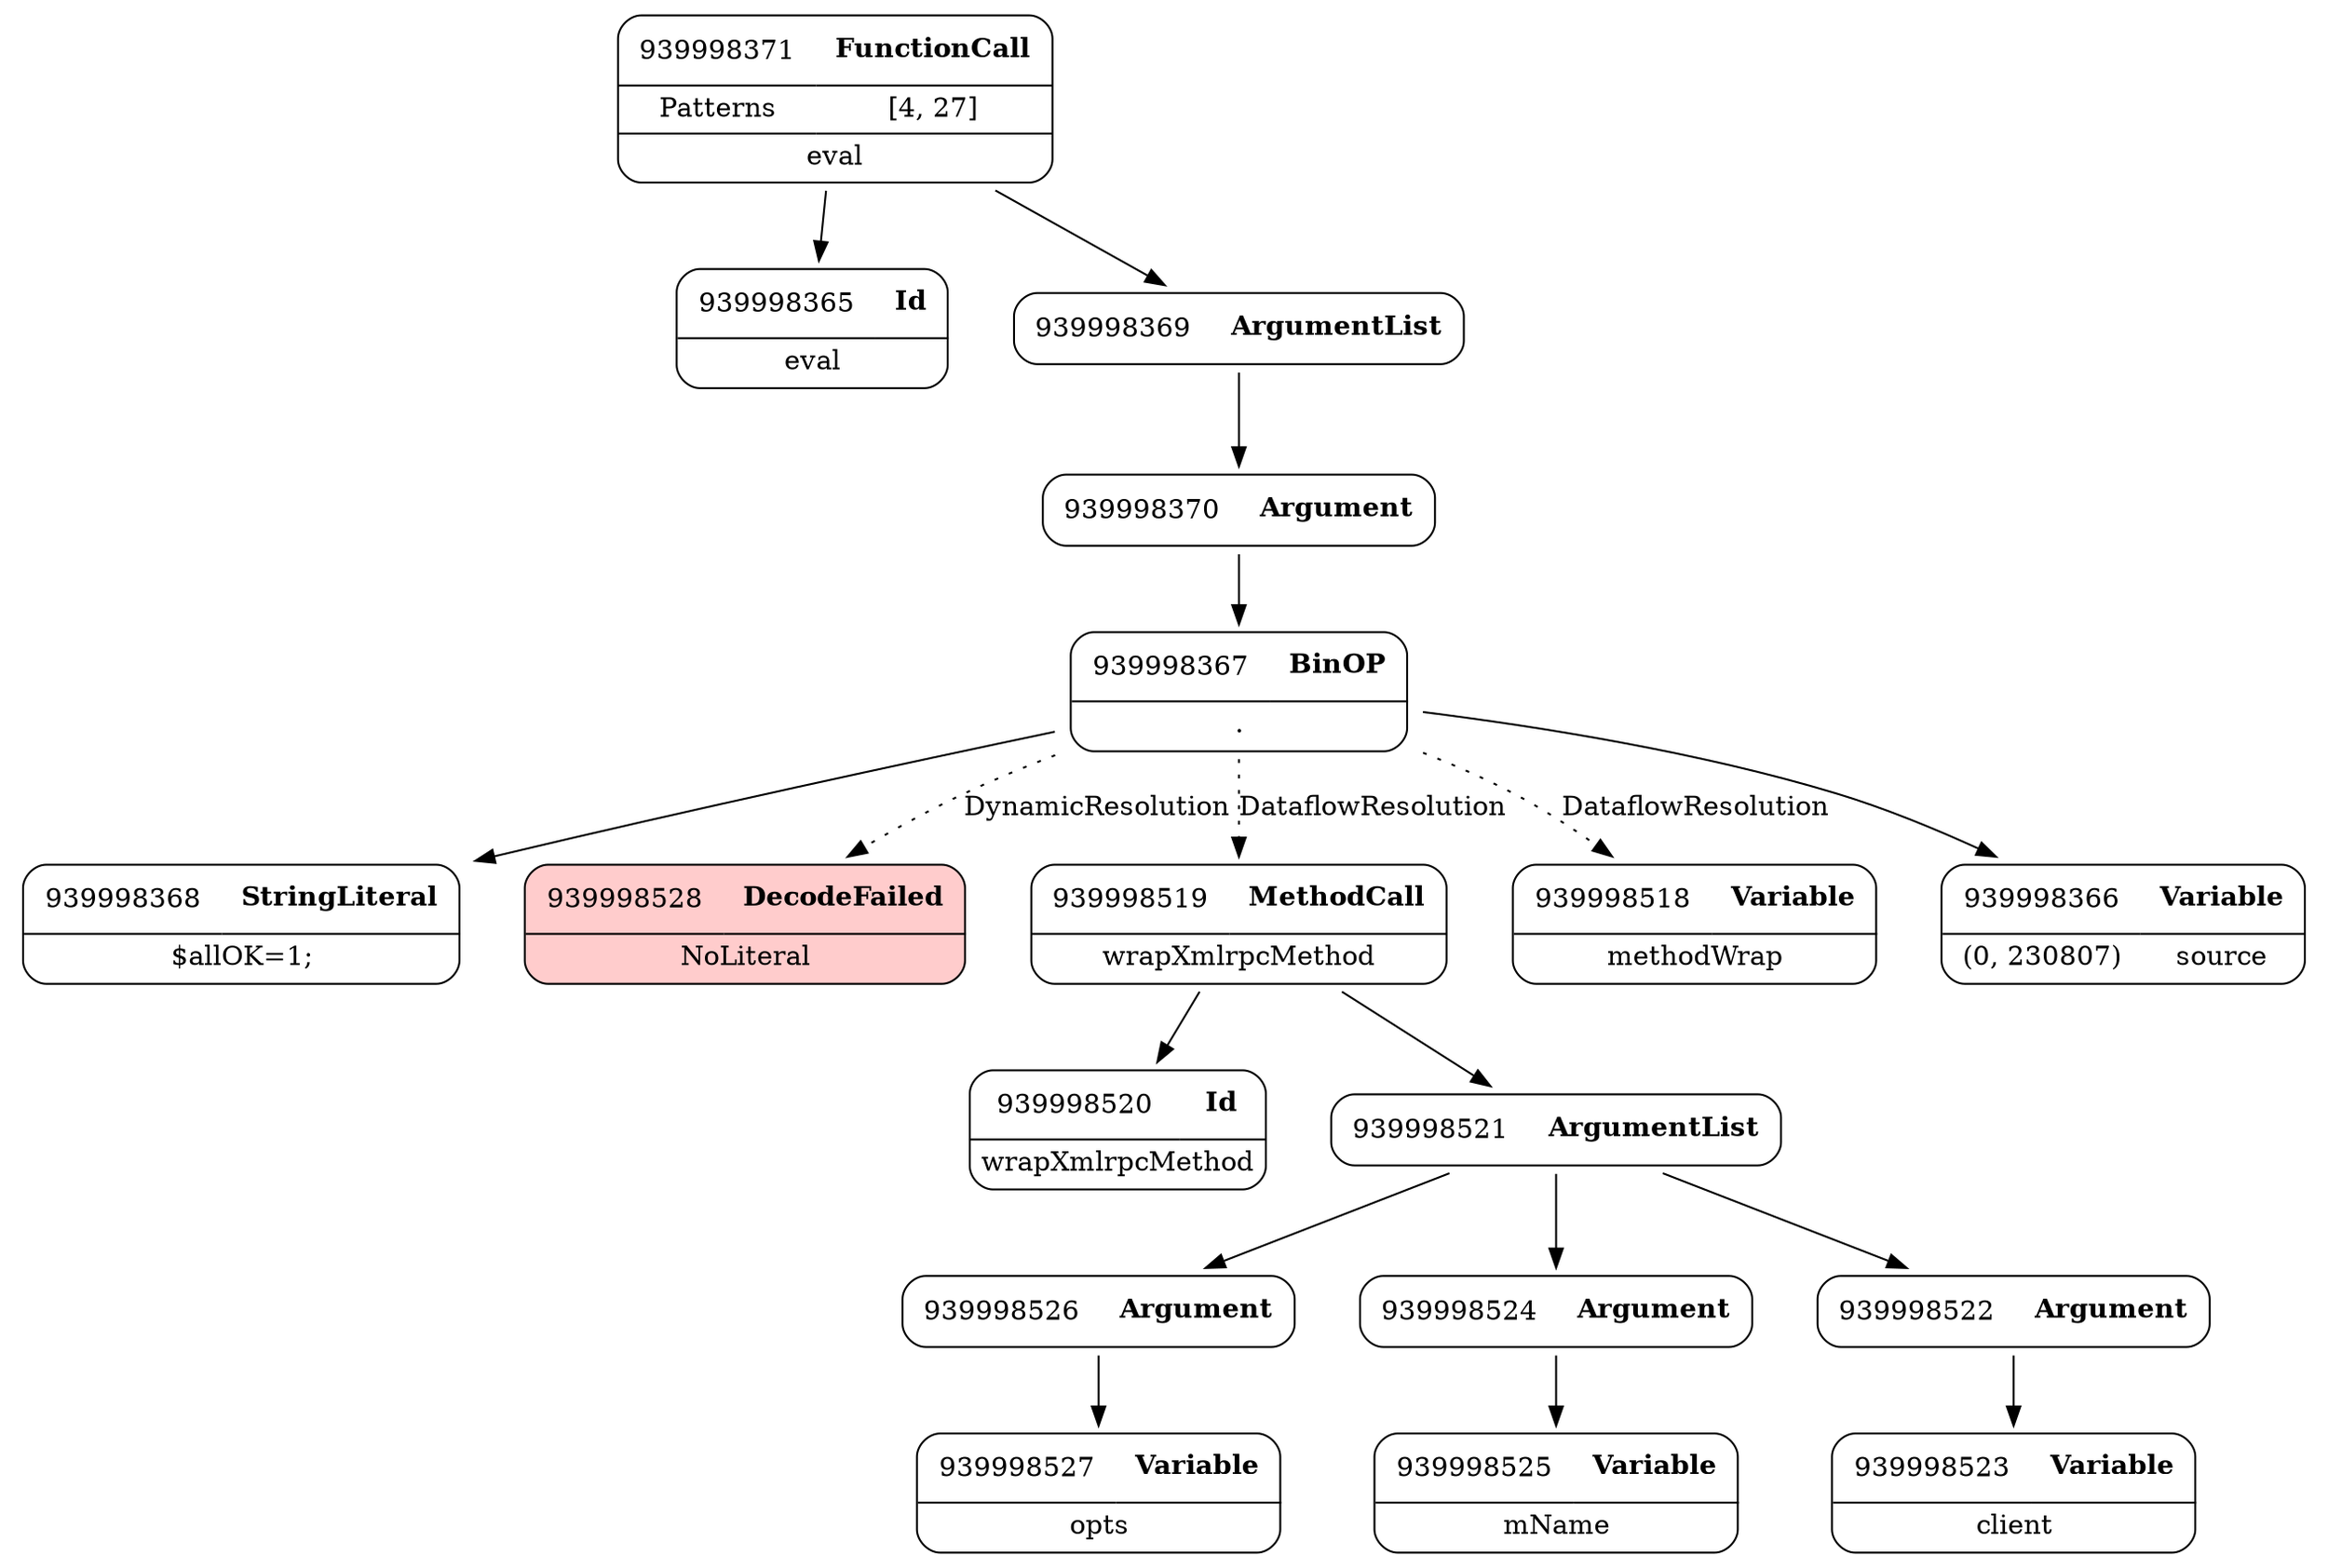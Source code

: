 digraph ast {
node [shape=none];
939998371 [label=<<TABLE border='1' cellspacing='0' cellpadding='10' style='rounded' ><TR><TD border='0'>939998371</TD><TD border='0'><B>FunctionCall</B></TD></TR><HR/><TR><TD border='0' cellpadding='5'>Patterns</TD><TD border='0' cellpadding='5'>[4, 27]</TD></TR><HR/><TR><TD border='0' cellpadding='5' colspan='2'>eval</TD></TR></TABLE>>];
939998371 -> 939998365 [weight=2];
939998371 -> 939998369 [weight=2];
939998370 [label=<<TABLE border='1' cellspacing='0' cellpadding='10' style='rounded' ><TR><TD border='0'>939998370</TD><TD border='0'><B>Argument</B></TD></TR></TABLE>>];
939998370 -> 939998367 [weight=2];
939998369 [label=<<TABLE border='1' cellspacing='0' cellpadding='10' style='rounded' ><TR><TD border='0'>939998369</TD><TD border='0'><B>ArgumentList</B></TD></TR></TABLE>>];
939998369 -> 939998370 [weight=2];
939998368 [label=<<TABLE border='1' cellspacing='0' cellpadding='10' style='rounded' ><TR><TD border='0'>939998368</TD><TD border='0'><B>StringLiteral</B></TD></TR><HR/><TR><TD border='0' cellpadding='5' colspan='2'>$allOK=1;</TD></TR></TABLE>>];
939998528 [label=<<TABLE border='1' cellspacing='0' cellpadding='10' style='rounded' bgcolor='#FFCCCC' ><TR><TD border='0'>939998528</TD><TD border='0'><B>DecodeFailed</B></TD></TR><HR/><TR><TD border='0' cellpadding='5' colspan='2'>NoLiteral</TD></TR></TABLE>>];
939998519 [label=<<TABLE border='1' cellspacing='0' cellpadding='10' style='rounded' ><TR><TD border='0'>939998519</TD><TD border='0'><B>MethodCall</B></TD></TR><HR/><TR><TD border='0' cellpadding='5' colspan='2'>wrapXmlrpcMethod</TD></TR></TABLE>>];
939998519 -> 939998520 [weight=2];
939998519 -> 939998521 [weight=2];
939998518 [label=<<TABLE border='1' cellspacing='0' cellpadding='10' style='rounded' ><TR><TD border='0'>939998518</TD><TD border='0'><B>Variable</B></TD></TR><HR/><TR><TD border='0' cellpadding='5' colspan='2'>methodWrap</TD></TR></TABLE>>];
939998367 [label=<<TABLE border='1' cellspacing='0' cellpadding='10' style='rounded' ><TR><TD border='0'>939998367</TD><TD border='0'><B>BinOP</B></TD></TR><HR/><TR><TD border='0' cellpadding='5' colspan='2'>.</TD></TR></TABLE>>];
939998367 -> 939998366 [weight=2];
939998367 -> 939998368 [weight=2];
939998367 -> 939998528 [style=dotted,label=DynamicResolution];
939998367 -> 939998518 [style=dotted,label=DataflowResolution];
939998367 -> 939998519 [style=dotted,label=DataflowResolution];
939998527 [label=<<TABLE border='1' cellspacing='0' cellpadding='10' style='rounded' ><TR><TD border='0'>939998527</TD><TD border='0'><B>Variable</B></TD></TR><HR/><TR><TD border='0' cellpadding='5' colspan='2'>opts</TD></TR></TABLE>>];
939998366 [label=<<TABLE border='1' cellspacing='0' cellpadding='10' style='rounded' ><TR><TD border='0'>939998366</TD><TD border='0'><B>Variable</B></TD></TR><HR/><TR><TD border='0' cellpadding='5'>(0, 230807)</TD><TD border='0' cellpadding='5'>source</TD></TR></TABLE>>];
939998526 [label=<<TABLE border='1' cellspacing='0' cellpadding='10' style='rounded' ><TR><TD border='0'>939998526</TD><TD border='0'><B>Argument</B></TD></TR></TABLE>>];
939998526 -> 939998527 [weight=2];
939998365 [label=<<TABLE border='1' cellspacing='0' cellpadding='10' style='rounded' ><TR><TD border='0'>939998365</TD><TD border='0'><B>Id</B></TD></TR><HR/><TR><TD border='0' cellpadding='5' colspan='2'>eval</TD></TR></TABLE>>];
939998525 [label=<<TABLE border='1' cellspacing='0' cellpadding='10' style='rounded' ><TR><TD border='0'>939998525</TD><TD border='0'><B>Variable</B></TD></TR><HR/><TR><TD border='0' cellpadding='5' colspan='2'>mName</TD></TR></TABLE>>];
939998524 [label=<<TABLE border='1' cellspacing='0' cellpadding='10' style='rounded' ><TR><TD border='0'>939998524</TD><TD border='0'><B>Argument</B></TD></TR></TABLE>>];
939998524 -> 939998525 [weight=2];
939998523 [label=<<TABLE border='1' cellspacing='0' cellpadding='10' style='rounded' ><TR><TD border='0'>939998523</TD><TD border='0'><B>Variable</B></TD></TR><HR/><TR><TD border='0' cellpadding='5' colspan='2'>client</TD></TR></TABLE>>];
939998522 [label=<<TABLE border='1' cellspacing='0' cellpadding='10' style='rounded' ><TR><TD border='0'>939998522</TD><TD border='0'><B>Argument</B></TD></TR></TABLE>>];
939998522 -> 939998523 [weight=2];
939998521 [label=<<TABLE border='1' cellspacing='0' cellpadding='10' style='rounded' ><TR><TD border='0'>939998521</TD><TD border='0'><B>ArgumentList</B></TD></TR></TABLE>>];
939998521 -> 939998522 [weight=2];
939998521 -> 939998524 [weight=2];
939998521 -> 939998526 [weight=2];
939998520 [label=<<TABLE border='1' cellspacing='0' cellpadding='10' style='rounded' ><TR><TD border='0'>939998520</TD><TD border='0'><B>Id</B></TD></TR><HR/><TR><TD border='0' cellpadding='5' colspan='2'>wrapXmlrpcMethod</TD></TR></TABLE>>];
}
